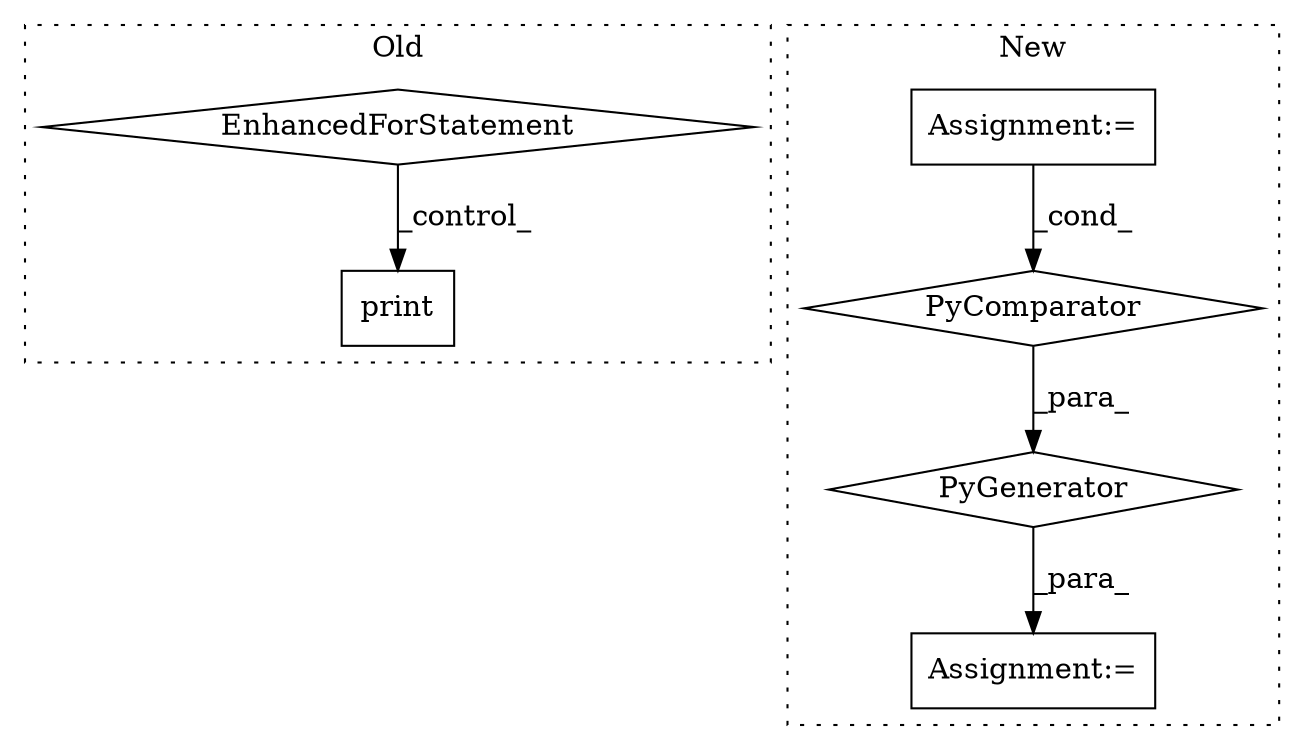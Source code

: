 digraph G {
subgraph cluster0 {
1 [label="print" a="32" s="798,841" l="6,1" shape="box"];
6 [label="EnhancedForStatement" a="70" s="598,667" l="53,2" shape="diamond"];
label = "Old";
style="dotted";
}
subgraph cluster1 {
2 [label="PyGenerator" a="107" s="415" l="113" shape="diamond"];
3 [label="Assignment:=" a="7" s="474" l="48" shape="box"];
4 [label="PyComparator" a="113" s="474" l="48" shape="diamond"];
5 [label="Assignment:=" a="7" s="568,647" l="53,2" shape="box"];
label = "New";
style="dotted";
}
2 -> 5 [label="_para_"];
3 -> 4 [label="_cond_"];
4 -> 2 [label="_para_"];
6 -> 1 [label="_control_"];
}